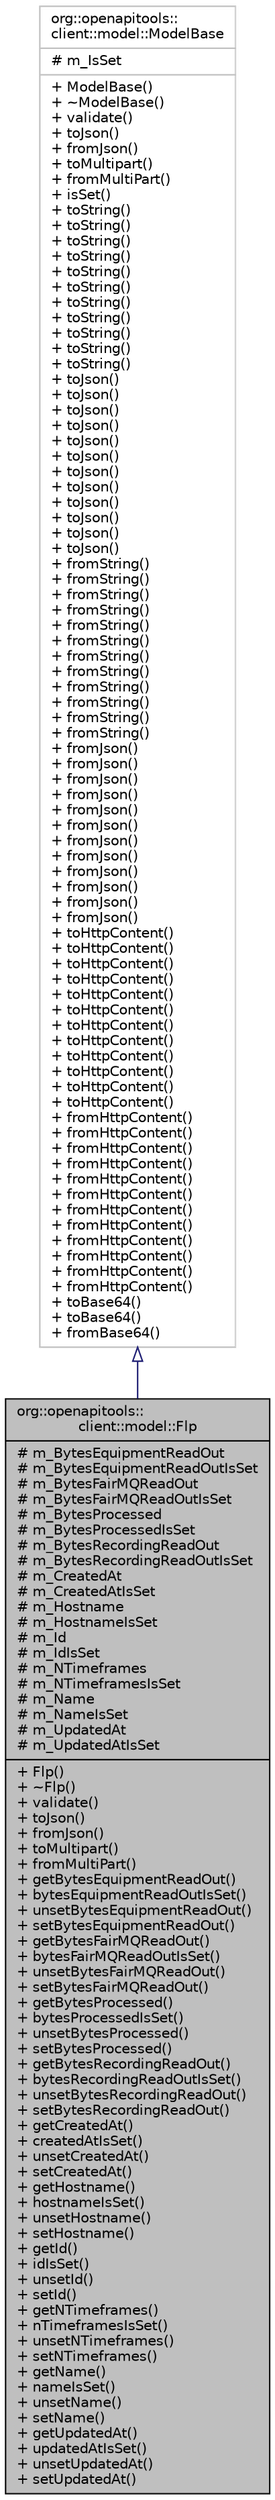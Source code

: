 digraph "org::openapitools::client::model::Flp"
{
 // INTERACTIVE_SVG=YES
 // LATEX_PDF_SIZE
  bgcolor="transparent";
  edge [fontname="Helvetica",fontsize="10",labelfontname="Helvetica",labelfontsize="10"];
  node [fontname="Helvetica",fontsize="10",shape=record];
  Node1 [label="{org::openapitools::\lclient::model::Flp\n|# m_BytesEquipmentReadOut\l# m_BytesEquipmentReadOutIsSet\l# m_BytesFairMQReadOut\l# m_BytesFairMQReadOutIsSet\l# m_BytesProcessed\l# m_BytesProcessedIsSet\l# m_BytesRecordingReadOut\l# m_BytesRecordingReadOutIsSet\l# m_CreatedAt\l# m_CreatedAtIsSet\l# m_Hostname\l# m_HostnameIsSet\l# m_Id\l# m_IdIsSet\l# m_NTimeframes\l# m_NTimeframesIsSet\l# m_Name\l# m_NameIsSet\l# m_UpdatedAt\l# m_UpdatedAtIsSet\l|+ Flp()\l+ ~Flp()\l+ validate()\l+ toJson()\l+ fromJson()\l+ toMultipart()\l+ fromMultiPart()\l+ getBytesEquipmentReadOut()\l+ bytesEquipmentReadOutIsSet()\l+ unsetBytesEquipmentReadOut()\l+ setBytesEquipmentReadOut()\l+ getBytesFairMQReadOut()\l+ bytesFairMQReadOutIsSet()\l+ unsetBytesFairMQReadOut()\l+ setBytesFairMQReadOut()\l+ getBytesProcessed()\l+ bytesProcessedIsSet()\l+ unsetBytesProcessed()\l+ setBytesProcessed()\l+ getBytesRecordingReadOut()\l+ bytesRecordingReadOutIsSet()\l+ unsetBytesRecordingReadOut()\l+ setBytesRecordingReadOut()\l+ getCreatedAt()\l+ createdAtIsSet()\l+ unsetCreatedAt()\l+ setCreatedAt()\l+ getHostname()\l+ hostnameIsSet()\l+ unsetHostname()\l+ setHostname()\l+ getId()\l+ idIsSet()\l+ unsetId()\l+ setId()\l+ getNTimeframes()\l+ nTimeframesIsSet()\l+ unsetNTimeframes()\l+ setNTimeframes()\l+ getName()\l+ nameIsSet()\l+ unsetName()\l+ setName()\l+ getUpdatedAt()\l+ updatedAtIsSet()\l+ unsetUpdatedAt()\l+ setUpdatedAt()\l}",height=0.2,width=0.4,color="black", fillcolor="grey75", style="filled", fontcolor="black",tooltip="Describes an intervention or an event that happened."];
  Node2 -> Node1 [dir="back",color="midnightblue",fontsize="10",style="solid",arrowtail="onormal",fontname="Helvetica"];
  Node2 [label="{org::openapitools::\lclient::model::ModelBase\n|# m_IsSet\l|+ ModelBase()\l+ ~ModelBase()\l+ validate()\l+ toJson()\l+ fromJson()\l+ toMultipart()\l+ fromMultiPart()\l+ isSet()\l+ toString()\l+ toString()\l+ toString()\l+ toString()\l+ toString()\l+ toString()\l+ toString()\l+ toString()\l+ toString()\l+ toString()\l+ toString()\l+ toJson()\l+ toJson()\l+ toJson()\l+ toJson()\l+ toJson()\l+ toJson()\l+ toJson()\l+ toJson()\l+ toJson()\l+ toJson()\l+ toJson()\l+ toJson()\l+ fromString()\l+ fromString()\l+ fromString()\l+ fromString()\l+ fromString()\l+ fromString()\l+ fromString()\l+ fromString()\l+ fromString()\l+ fromString()\l+ fromString()\l+ fromString()\l+ fromJson()\l+ fromJson()\l+ fromJson()\l+ fromJson()\l+ fromJson()\l+ fromJson()\l+ fromJson()\l+ fromJson()\l+ fromJson()\l+ fromJson()\l+ fromJson()\l+ fromJson()\l+ toHttpContent()\l+ toHttpContent()\l+ toHttpContent()\l+ toHttpContent()\l+ toHttpContent()\l+ toHttpContent()\l+ toHttpContent()\l+ toHttpContent()\l+ toHttpContent()\l+ toHttpContent()\l+ toHttpContent()\l+ toHttpContent()\l+ fromHttpContent()\l+ fromHttpContent()\l+ fromHttpContent()\l+ fromHttpContent()\l+ fromHttpContent()\l+ fromHttpContent()\l+ fromHttpContent()\l+ fromHttpContent()\l+ fromHttpContent()\l+ fromHttpContent()\l+ fromHttpContent()\l+ fromHttpContent()\l+ toBase64()\l+ toBase64()\l+ fromBase64()\l}",height=0.2,width=0.4,color="grey75",URL="$classorg_1_1openapitools_1_1client_1_1model_1_1_model_base.html",tooltip=" "];
}
